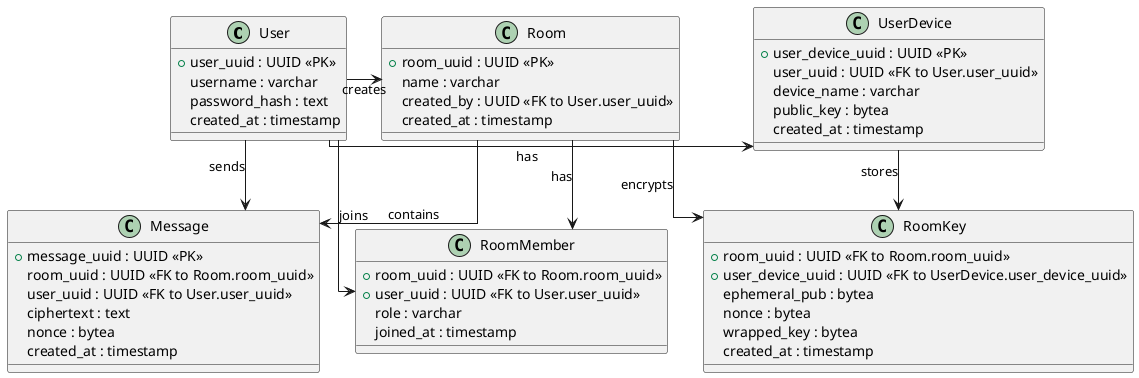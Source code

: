 @startuml
skinparam linetype ortho
skinparam packageStyle rectangle

' --- таблицы ---
class User {
  +user_uuid : UUID <<PK>>
  username : varchar
  password_hash : text
  created_at : timestamp
}

class UserDevice {
  +user_device_uuid : UUID <<PK>>
  user_uuid : UUID <<FK to User.user_uuid>>
  device_name : varchar
  public_key : bytea
  created_at : timestamp
}

class Room {
  +room_uuid : UUID <<PK>>
  name : varchar
  created_by : UUID <<FK to User.user_uuid>>
  created_at : timestamp
}

class RoomMember {
  +room_uuid : UUID <<FK to Room.room_uuid>>
  +user_uuid : UUID <<FK to User.user_uuid>>
  role : varchar
  joined_at : timestamp
}

class RoomKey {
  +room_uuid : UUID <<FK to Room.room_uuid>>
  +user_device_uuid : UUID <<FK to UserDevice.user_device_uuid>>
  ephemeral_pub : bytea
  nonce : bytea
  wrapped_key : bytea
  created_at : timestamp
}

class Message {
  +message_uuid : UUID <<PK>>
  room_uuid : UUID <<FK to Room.room_uuid>>
  user_uuid : UUID <<FK to User.user_uuid>>
  ciphertext : text
  nonce : bytea
  created_at : timestamp
}

' --- связи ---
User -right-> UserDevice : "has"
User -down-> RoomMember : "joins"
User -down-> Message : "sends"
User -right-> Room : "creates"

Room -down-> RoomMember : "has"
Room -down-> RoomKey : "encrypts"
Room -down-> Message : "contains"

UserDevice -right-> RoomKey : "stores"
@enduml
